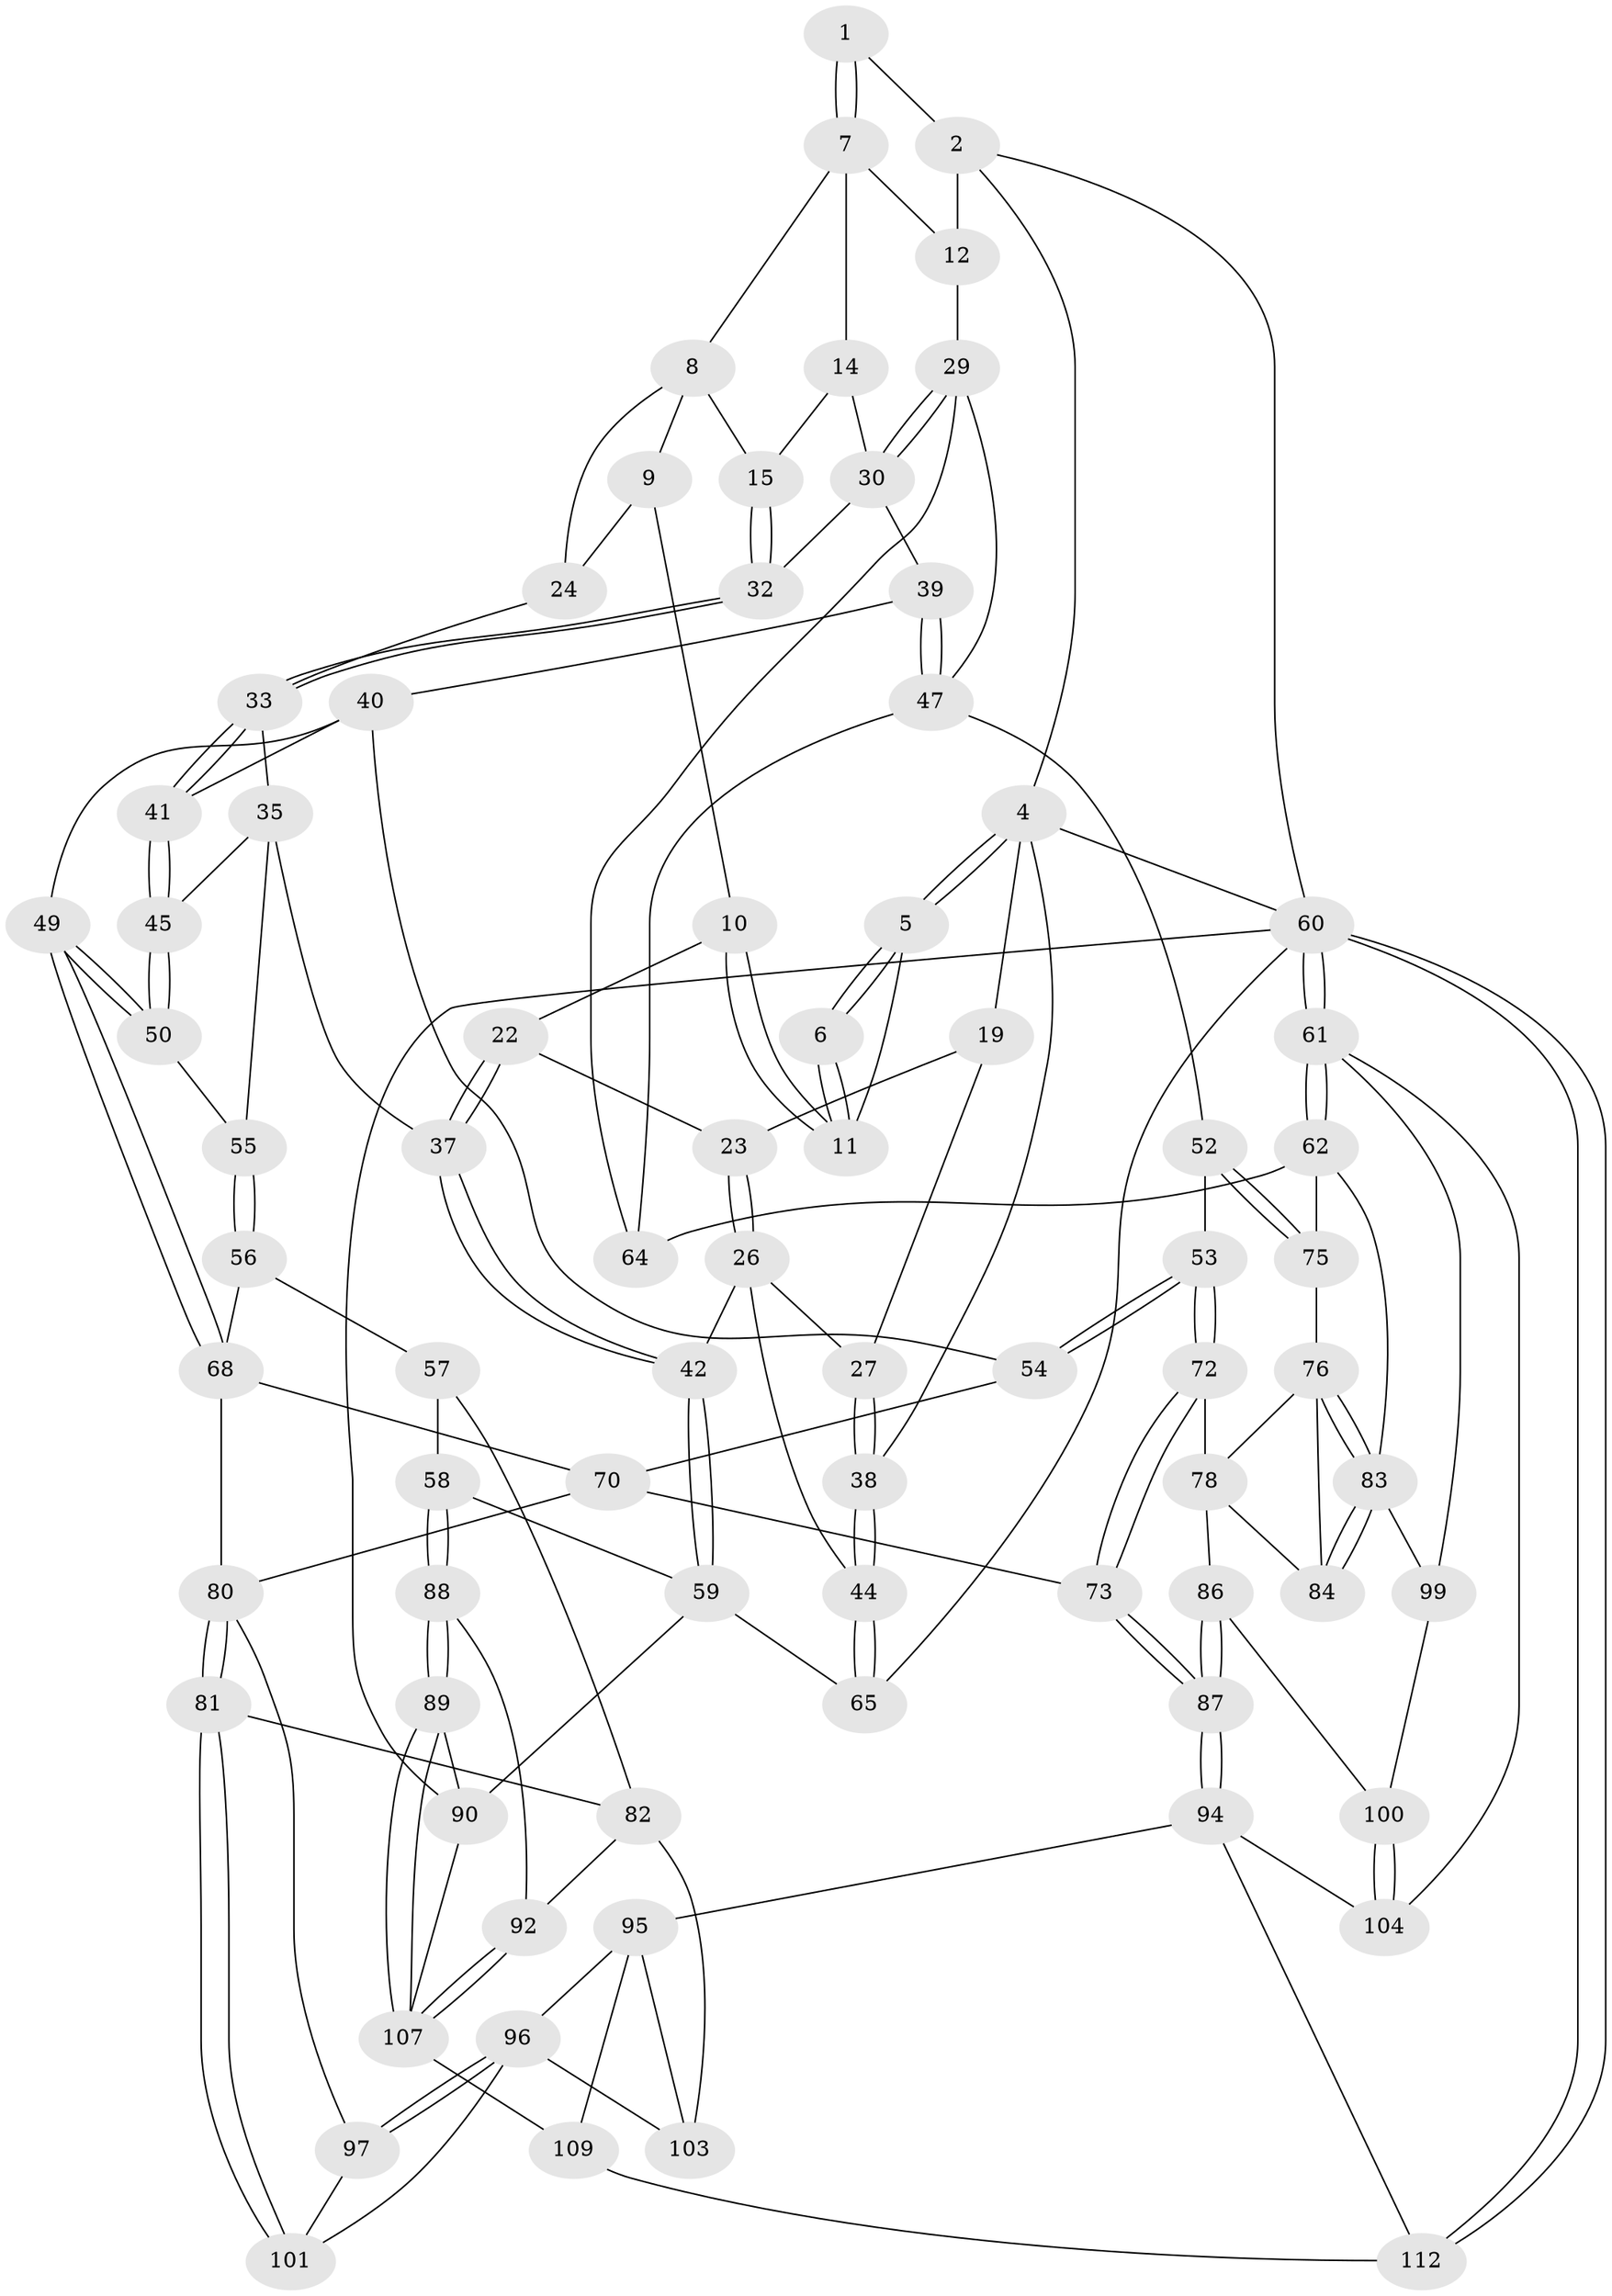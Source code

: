 // Generated by graph-tools (version 1.1) at 2025/52/02/27/25 19:52:38]
// undirected, 78 vertices, 173 edges
graph export_dot {
graph [start="1"]
  node [color=gray90,style=filled];
  1 [pos="+0.5904059249666299+0"];
  2 [pos="+0.9320969723376414+0",super="+3"];
  4 [pos="+0+0",super="+18"];
  5 [pos="+0+0",super="+17"];
  6 [pos="+0.4307106719101618+0"];
  7 [pos="+0.5916616728421882+0",super="+13"];
  8 [pos="+0.5449769610231139+0.05105134889426905",super="+16"];
  9 [pos="+0.44702953255598393+0.12043929776901177",super="+25"];
  10 [pos="+0.3616957567730544+0.14192429831348513",super="+21"];
  11 [pos="+0.32246168318731827+0.09808604359695154"];
  12 [pos="+0.7818459305005742+0.12674047333679908",super="+28"];
  14 [pos="+0.7784133889245508+0.13278825549099185"];
  15 [pos="+0.6569097985602534+0.19548520979060824"];
  19 [pos="+0.1745006373564959+0.17008666002283881",super="+20"];
  22 [pos="+0.330106579236238+0.2826525263462941"];
  23 [pos="+0.2938653900825683+0.28351736736434674"];
  24 [pos="+0.5348256361723979+0.25738913333227215"];
  26 [pos="+0.20126834754117462+0.29940567242017607",super="+43"];
  27 [pos="+0.15335430815532286+0.2732229060688159"];
  29 [pos="+1+0.10594760332796674",super="+46"];
  30 [pos="+0.9125777267273264+0.2645768975335108",super="+31"];
  32 [pos="+0.6997316694758668+0.33286006935942564"];
  33 [pos="+0.6985151268659295+0.3490878447917406",super="+34"];
  35 [pos="+0.466376043020291+0.40383654127959845",super="+36"];
  37 [pos="+0.39641457399992625+0.39343167594877043"];
  38 [pos="+0+0.2956789377313212"];
  39 [pos="+0.8554027591045867+0.3857460617800787"];
  40 [pos="+0.7279130468410254+0.39440773454745237",super="+48"];
  41 [pos="+0.7135332966310738+0.38071378267754075"];
  42 [pos="+0.2200503325699968+0.5162037034091739"];
  44 [pos="+0+0.5082751670398726"];
  45 [pos="+0.5478668256999841+0.44844931643963076"];
  47 [pos="+0.9010245882728495+0.44939166572057104",super="+51"];
  49 [pos="+0.6196758230567112+0.5735726394027058"];
  50 [pos="+0.6059285363081435+0.5584158247320723"];
  52 [pos="+0.8651929720567514+0.5981950484829719"];
  53 [pos="+0.8559991257306103+0.6045893196270841"];
  54 [pos="+0.7684816498619184+0.5876324692000702"];
  55 [pos="+0.4352633745228572+0.5330209121517103"];
  56 [pos="+0.407421094757163+0.617436503746837",super="+69"];
  57 [pos="+0.40272089779180703+0.621052138547019",super="+79"];
  58 [pos="+0.33945427138010026+0.6401581914472594"];
  59 [pos="+0.25131630629830903+0.5829267459077387",super="+67"];
  60 [pos="+1+1",super="+66"];
  61 [pos="+1+1",super="+106"];
  62 [pos="+1+0.7529747035518057",super="+63"];
  64 [pos="+1+0.5247458184011322"];
  65 [pos="+0+0.6641876301858555"];
  68 [pos="+0.5863019190310838+0.6418069755275441",super="+71"];
  70 [pos="+0.7489803883309518+0.630558518161816",super="+74"];
  72 [pos="+0.8561174321655246+0.6605766766699841"];
  73 [pos="+0.77350801362086+0.7497100466650674"];
  75 [pos="+1+0.6897157777701816"];
  76 [pos="+0.951454590311735+0.7215553795393924",super="+77"];
  78 [pos="+0.8675858017577393+0.6820110124217086",super="+85"];
  80 [pos="+0.6477092592401801+0.7522629734919379",super="+93"];
  81 [pos="+0.5237709349883444+0.7962922073441626"];
  82 [pos="+0.4845235644521971+0.7729147810324268",super="+91"];
  83 [pos="+0.9335889939571459+0.7848557422421627",super="+98"];
  84 [pos="+0.930849149872474+0.7821496404841602"];
  86 [pos="+0.8376882518634634+0.8150633207715139"];
  87 [pos="+0.8081609907227235+0.8188383323079441"];
  88 [pos="+0.32953576651750777+0.7004828824593141"];
  89 [pos="+0.1904969418754031+0.840336804177244"];
  90 [pos="+0.18053027036110023+0.8392858955145283",super="+111"];
  92 [pos="+0.40718288367903455+0.8161310958976136"];
  94 [pos="+0.7420489227748321+0.9081703728402555",super="+105"];
  95 [pos="+0.7265842369672815+0.9014153147009508",super="+108"];
  96 [pos="+0.6676415628286367+0.8485984989272234",super="+102"];
  97 [pos="+0.6641433304965344+0.8367321442922679"];
  99 [pos="+0.920342328600684+0.8303767003113103"];
  100 [pos="+0.839797029066166+0.8159784919775029"];
  101 [pos="+0.5343850898681024+0.8299647874214725"];
  103 [pos="+0.5155843276293176+0.9594924275884138"];
  104 [pos="+0.8846191054099205+0.9325844576559493"];
  107 [pos="+0.30080710956093165+0.9135274679862057",super="+110"];
  109 [pos="+0.4358573591656324+1"];
  112 [pos="+0.7443717410999002+1"];
  1 -- 2;
  1 -- 7;
  1 -- 7;
  2 -- 12 [weight=2];
  2 -- 4;
  2 -- 60;
  4 -- 5;
  4 -- 5;
  4 -- 60;
  4 -- 19;
  4 -- 38;
  5 -- 6;
  5 -- 6;
  5 -- 11;
  6 -- 11;
  6 -- 11;
  7 -- 8;
  7 -- 12;
  7 -- 14;
  8 -- 9;
  8 -- 24;
  8 -- 15;
  9 -- 10 [weight=2];
  9 -- 24;
  10 -- 11;
  10 -- 11;
  10 -- 22;
  12 -- 29;
  14 -- 15;
  14 -- 30;
  15 -- 32;
  15 -- 32;
  19 -- 27;
  19 -- 23;
  22 -- 23;
  22 -- 37;
  22 -- 37;
  23 -- 26;
  23 -- 26;
  24 -- 33;
  26 -- 27;
  26 -- 42;
  26 -- 44;
  27 -- 38;
  27 -- 38;
  29 -- 30;
  29 -- 30;
  29 -- 64;
  29 -- 47;
  30 -- 39;
  30 -- 32;
  32 -- 33;
  32 -- 33;
  33 -- 41;
  33 -- 41;
  33 -- 35;
  35 -- 45;
  35 -- 37;
  35 -- 55;
  37 -- 42;
  37 -- 42;
  38 -- 44;
  38 -- 44;
  39 -- 40;
  39 -- 47;
  39 -- 47;
  40 -- 41;
  40 -- 49;
  40 -- 54;
  41 -- 45;
  41 -- 45;
  42 -- 59;
  42 -- 59;
  44 -- 65;
  44 -- 65;
  45 -- 50;
  45 -- 50;
  47 -- 64;
  47 -- 52;
  49 -- 50;
  49 -- 50;
  49 -- 68;
  49 -- 68;
  50 -- 55;
  52 -- 53;
  52 -- 75;
  52 -- 75;
  53 -- 54;
  53 -- 54;
  53 -- 72;
  53 -- 72;
  54 -- 70;
  55 -- 56;
  55 -- 56;
  56 -- 57 [weight=2];
  56 -- 68;
  57 -- 58;
  57 -- 82;
  58 -- 59;
  58 -- 88;
  58 -- 88;
  59 -- 65;
  59 -- 90;
  60 -- 61;
  60 -- 61;
  60 -- 112;
  60 -- 112;
  60 -- 65;
  60 -- 90;
  61 -- 62;
  61 -- 62;
  61 -- 104;
  61 -- 99;
  62 -- 64;
  62 -- 75;
  62 -- 83;
  68 -- 80;
  68 -- 70;
  70 -- 73;
  70 -- 80;
  72 -- 73;
  72 -- 73;
  72 -- 78;
  73 -- 87;
  73 -- 87;
  75 -- 76;
  76 -- 83;
  76 -- 83;
  76 -- 78;
  76 -- 84;
  78 -- 86;
  78 -- 84;
  80 -- 81;
  80 -- 81;
  80 -- 97;
  81 -- 82;
  81 -- 101;
  81 -- 101;
  82 -- 92;
  82 -- 103;
  83 -- 84;
  83 -- 84;
  83 -- 99;
  86 -- 87;
  86 -- 87;
  86 -- 100;
  87 -- 94;
  87 -- 94;
  88 -- 89;
  88 -- 89;
  88 -- 92;
  89 -- 90;
  89 -- 107;
  89 -- 107;
  90 -- 107;
  92 -- 107;
  92 -- 107;
  94 -- 95;
  94 -- 104;
  94 -- 112;
  95 -- 96;
  95 -- 103;
  95 -- 109;
  96 -- 97;
  96 -- 97;
  96 -- 101;
  96 -- 103;
  97 -- 101;
  99 -- 100;
  100 -- 104;
  100 -- 104;
  107 -- 109;
  109 -- 112;
}
